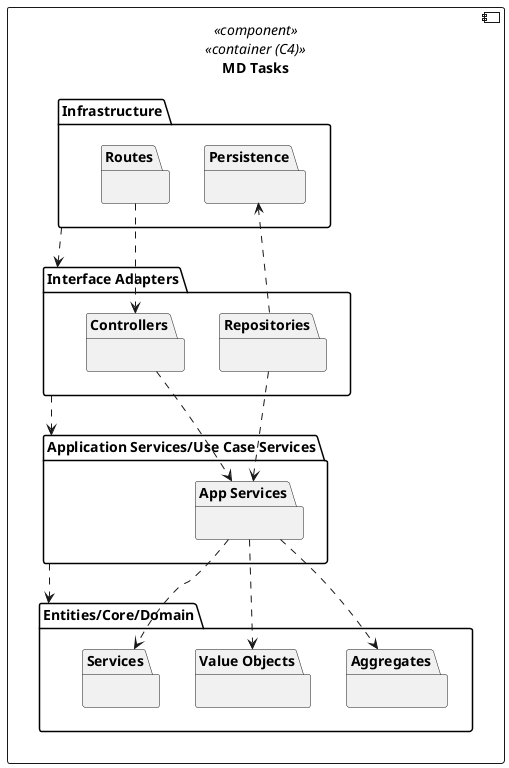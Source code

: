 @startuml implementation-view

component "MD Tasks" as MDM <<component>> <<container (C4)>> {
  folder Infrastructure as I {
    package Persistence as PERS {}
    package Routes as ROUTE {}
  }

  folder "Interface Adapters" as IA {
    package Controllers as CTRL {}
    package Repositories as REPO {}
  }

  folder "Application Services/Use Case Services" as UC {
    package "App Services" as APP {}
  }

  folder "Entities/Core/Domain" as E {
    package "Aggregates" as AGG {}
    package "Value Objects" as VO {}
    package "Services" as SRV {}
  }
}

ROUTE ..> CTRL
REPO ..> PERS
CTRL ..> APP
REPO ..> APP
APP ..> AGG
APP ..> VO
APP ..> SRV

I ..> IA
IA ..> UC
UC ..> E

@enduml
